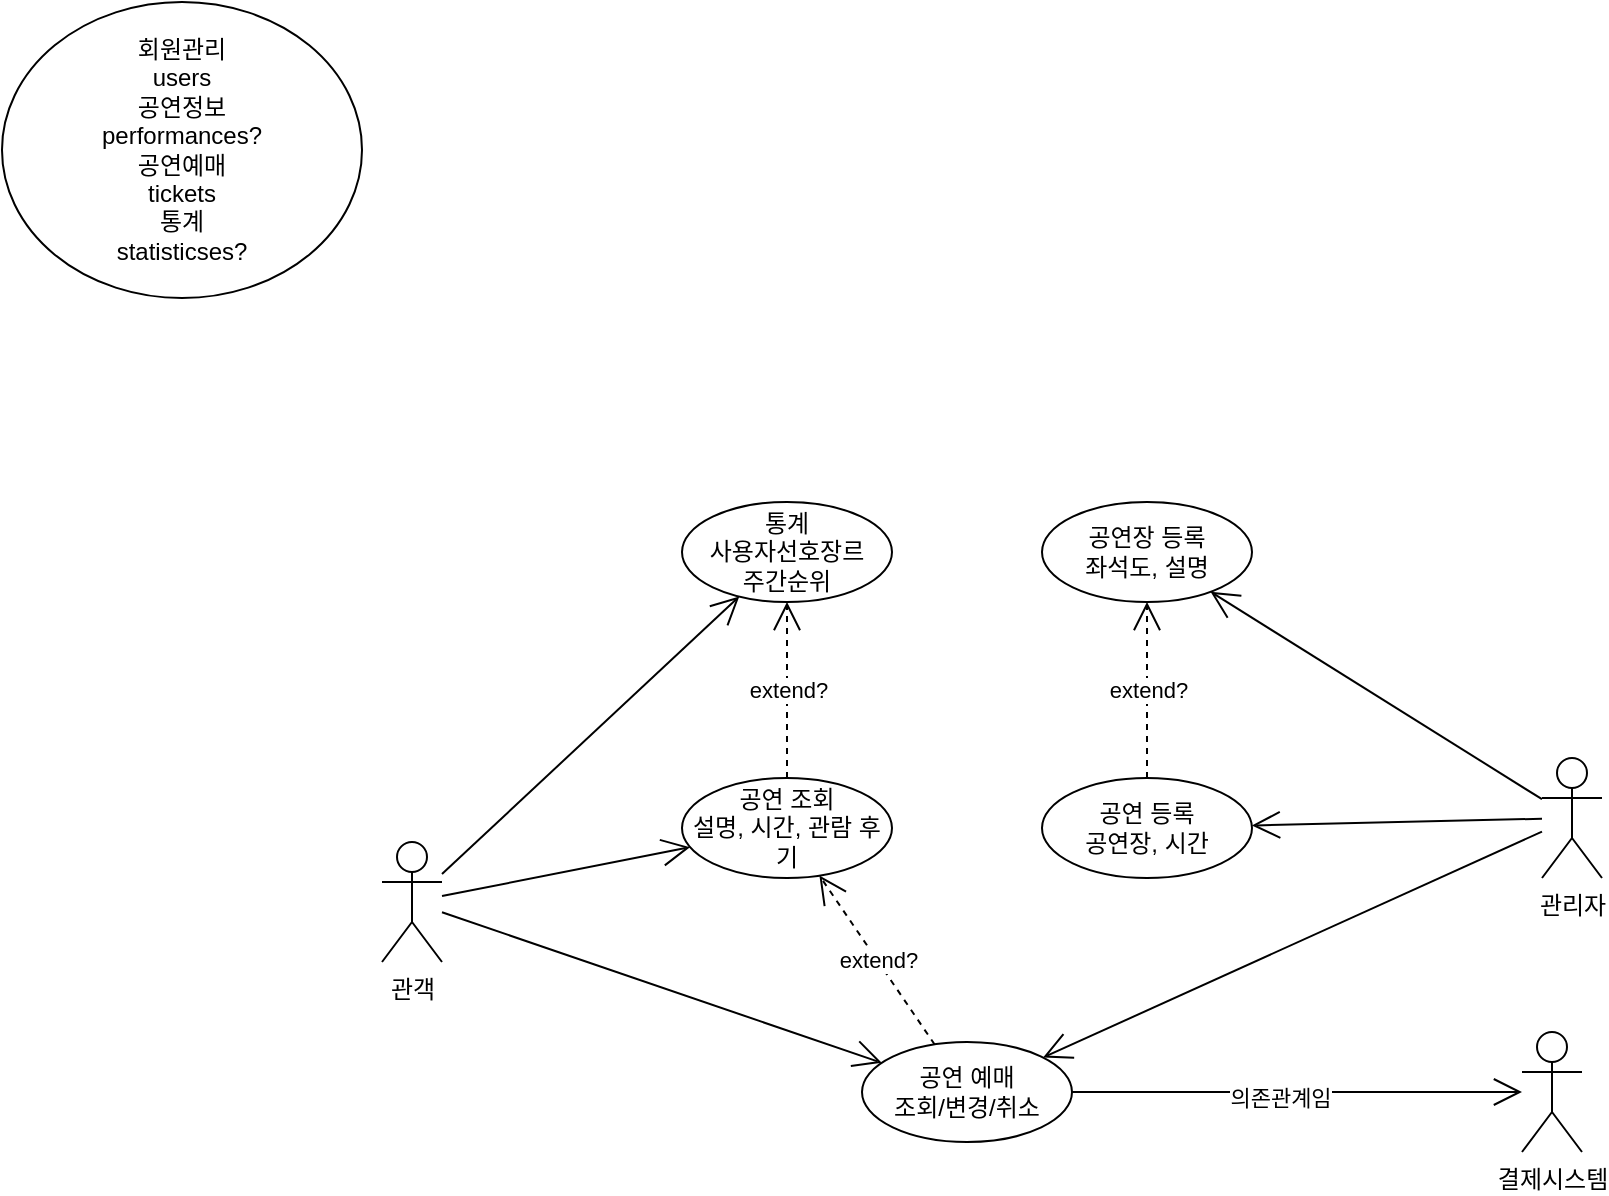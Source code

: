 <mxfile version="19.0.1" type="github">
  <diagram id="mqK4kMpAI8Hw3ujEgYIB" name="usecase">
    <mxGraphModel dx="786" dy="573" grid="1" gridSize="10" guides="1" tooltips="1" connect="1" arrows="1" fold="1" page="1" pageScale="1" pageWidth="1169" pageHeight="827" math="0" shadow="0">
      <root>
        <mxCell id="0" />
        <mxCell id="1" parent="0" />
        <mxCell id="tOgcq0GgagfdtxYcJej9-1" value="관객" style="shape=umlActor;verticalLabelPosition=bottom;verticalAlign=top;html=1;outlineConnect=0;" parent="1" vertex="1">
          <mxGeometry x="210" y="440" width="30" height="60" as="geometry" />
        </mxCell>
        <mxCell id="OEuHIVzh_DNf39XRjNOx-1" value="관리자" style="shape=umlActor;verticalLabelPosition=bottom;verticalAlign=top;html=1;outlineConnect=0;" parent="1" vertex="1">
          <mxGeometry x="790" y="398" width="30" height="60" as="geometry" />
        </mxCell>
        <mxCell id="9_AkcLnm12QB7tInCQXO-1" value="공연 등록&lt;br&gt;공연장, 시간" style="ellipse;whiteSpace=wrap;html=1;verticalAlign=middle;" parent="1" vertex="1">
          <mxGeometry x="540" y="408" width="105" height="50" as="geometry" />
        </mxCell>
        <mxCell id="9_AkcLnm12QB7tInCQXO-2" value="공연장 등록&lt;br&gt;좌석도, 설명" style="ellipse;whiteSpace=wrap;html=1;verticalAlign=middle;" parent="1" vertex="1">
          <mxGeometry x="540" y="270" width="105" height="50" as="geometry" />
        </mxCell>
        <mxCell id="cjTMBxp2-w8zUOzAaKwB-1" value="공연 조회&lt;br&gt;설명, 시간, 관람 후기" style="ellipse;whiteSpace=wrap;html=1;verticalAlign=middle;" parent="1" vertex="1">
          <mxGeometry x="360" y="408" width="105" height="50" as="geometry" />
        </mxCell>
        <mxCell id="cjTMBxp2-w8zUOzAaKwB-2" value="공연 예매&lt;br&gt;조회/변경/취소" style="ellipse;whiteSpace=wrap;html=1;verticalAlign=middle;" parent="1" vertex="1">
          <mxGeometry x="450" y="540" width="105" height="50" as="geometry" />
        </mxCell>
        <mxCell id="LXiljwWNgDDm90cMRyLn-1" value="통계&lt;br&gt;사용자선호장르&lt;br&gt;주간순위" style="ellipse;whiteSpace=wrap;html=1;verticalAlign=middle;" parent="1" vertex="1">
          <mxGeometry x="360" y="270" width="105" height="50" as="geometry" />
        </mxCell>
        <mxCell id="1RQtIIMA2JgJQelL4JA_-1" value="회원관리&lt;br&gt;users&lt;br&gt;공연정보&lt;br&gt;performances?&lt;br&gt;공연예매&lt;br&gt;tickets&lt;br&gt;통계&lt;br&gt;statisticses?" style="ellipse;whiteSpace=wrap;html=1;verticalAlign=middle;" parent="1" vertex="1">
          <mxGeometry x="20" y="20" width="180" height="148" as="geometry" />
        </mxCell>
        <mxCell id="1RQtIIMA2JgJQelL4JA_-3" value="extend?" style="endArrow=open;endSize=12;dashed=1;html=1;rounded=0;verticalAlign=middle;" parent="1" source="9_AkcLnm12QB7tInCQXO-1" target="9_AkcLnm12QB7tInCQXO-2" edge="1">
          <mxGeometry width="160" relative="1" as="geometry">
            <mxPoint x="570" y="523" as="sourcePoint" />
            <mxPoint x="730" y="523" as="targetPoint" />
          </mxGeometry>
        </mxCell>
        <mxCell id="1RQtIIMA2JgJQelL4JA_-7" value="" style="endArrow=open;endFill=1;endSize=12;html=1;rounded=0;verticalAlign=middle;" parent="1" source="OEuHIVzh_DNf39XRjNOx-1" target="9_AkcLnm12QB7tInCQXO-2" edge="1">
          <mxGeometry width="160" relative="1" as="geometry">
            <mxPoint x="539" y="520" as="sourcePoint" />
            <mxPoint x="699" y="520" as="targetPoint" />
          </mxGeometry>
        </mxCell>
        <mxCell id="1RQtIIMA2JgJQelL4JA_-8" value="" style="endArrow=open;endFill=1;endSize=12;html=1;rounded=0;verticalAlign=middle;" parent="1" source="OEuHIVzh_DNf39XRjNOx-1" target="9_AkcLnm12QB7tInCQXO-1" edge="1">
          <mxGeometry width="160" relative="1" as="geometry">
            <mxPoint x="909" y="561.361" as="sourcePoint" />
            <mxPoint x="769.95" y="500.002" as="targetPoint" />
          </mxGeometry>
        </mxCell>
        <mxCell id="1RQtIIMA2JgJQelL4JA_-9" value="extend?" style="endArrow=open;endSize=12;dashed=1;html=1;rounded=0;verticalAlign=middle;" parent="1" source="cjTMBxp2-w8zUOzAaKwB-2" target="cjTMBxp2-w8zUOzAaKwB-1" edge="1">
          <mxGeometry width="160" relative="1" as="geometry">
            <mxPoint x="582.5" y="550" as="sourcePoint" />
            <mxPoint x="582.5" y="440" as="targetPoint" />
          </mxGeometry>
        </mxCell>
        <mxCell id="1RQtIIMA2JgJQelL4JA_-10" value="" style="endArrow=open;endFill=1;endSize=12;html=1;rounded=0;verticalAlign=middle;" parent="1" source="tOgcq0GgagfdtxYcJej9-1" target="cjTMBxp2-w8zUOzAaKwB-1" edge="1">
          <mxGeometry width="160" relative="1" as="geometry">
            <mxPoint x="298.16" y="372.157" as="sourcePoint" />
            <mxPoint x="150.001" y="310.004" as="targetPoint" />
          </mxGeometry>
        </mxCell>
        <mxCell id="1RQtIIMA2JgJQelL4JA_-11" value="" style="endArrow=open;endFill=1;endSize=12;html=1;rounded=0;verticalAlign=middle;" parent="1" source="tOgcq0GgagfdtxYcJej9-1" target="cjTMBxp2-w8zUOzAaKwB-2" edge="1">
          <mxGeometry width="160" relative="1" as="geometry">
            <mxPoint x="250" y="474.804" as="sourcePoint" />
            <mxPoint x="380.095" y="429.74" as="targetPoint" />
          </mxGeometry>
        </mxCell>
        <mxCell id="1RQtIIMA2JgJQelL4JA_-12" value="extend?" style="endArrow=open;endSize=12;dashed=1;html=1;rounded=0;verticalAlign=middle;" parent="1" source="cjTMBxp2-w8zUOzAaKwB-1" target="LXiljwWNgDDm90cMRyLn-1" edge="1">
          <mxGeometry width="160" relative="1" as="geometry">
            <mxPoint x="422.5" y="550" as="sourcePoint" />
            <mxPoint x="422.5" y="440" as="targetPoint" />
          </mxGeometry>
        </mxCell>
        <mxCell id="IFXb_T232woT5W2AGb7N-1" value="" style="endArrow=open;endFill=1;endSize=12;html=1;rounded=0;verticalAlign=middle;" parent="1" source="tOgcq0GgagfdtxYcJej9-1" target="LXiljwWNgDDm90cMRyLn-1" edge="1">
          <mxGeometry width="160" relative="1" as="geometry">
            <mxPoint x="250" y="474.804" as="sourcePoint" />
            <mxPoint x="380.095" y="429.74" as="targetPoint" />
          </mxGeometry>
        </mxCell>
        <mxCell id="IFXb_T232woT5W2AGb7N-2" value="" style="endArrow=open;endFill=1;endSize=12;html=1;rounded=0;verticalAlign=middle;" parent="1" source="OEuHIVzh_DNf39XRjNOx-1" target="cjTMBxp2-w8zUOzAaKwB-2" edge="1">
          <mxGeometry width="160" relative="1" as="geometry">
            <mxPoint x="800" y="475.415" as="sourcePoint" />
            <mxPoint x="646.642" y="428.534" as="targetPoint" />
          </mxGeometry>
        </mxCell>
        <mxCell id="1_mIp76XoMTYMMlnuhH1-1" value="결제시스템" style="shape=umlActor;verticalLabelPosition=bottom;verticalAlign=top;html=1;" vertex="1" parent="1">
          <mxGeometry x="780" y="535" width="30" height="60" as="geometry" />
        </mxCell>
        <mxCell id="1_mIp76XoMTYMMlnuhH1-2" value="" style="endArrow=open;endFill=1;endSize=12;html=1;rounded=0;verticalAlign=middle;" edge="1" parent="1" source="cjTMBxp2-w8zUOzAaKwB-2" target="1_mIp76XoMTYMMlnuhH1-1">
          <mxGeometry width="160" relative="1" as="geometry">
            <mxPoint x="600.1" y="620.003" as="sourcePoint" />
            <mxPoint x="819.999" y="695.259" as="targetPoint" />
          </mxGeometry>
        </mxCell>
        <mxCell id="1_mIp76XoMTYMMlnuhH1-3" value="의존관계임" style="edgeLabel;html=1;align=center;verticalAlign=middle;resizable=0;points=[];" vertex="1" connectable="0" parent="1_mIp76XoMTYMMlnuhH1-2">
          <mxGeometry x="-0.076" y="-3" relative="1" as="geometry">
            <mxPoint as="offset" />
          </mxGeometry>
        </mxCell>
      </root>
    </mxGraphModel>
  </diagram>
</mxfile>
